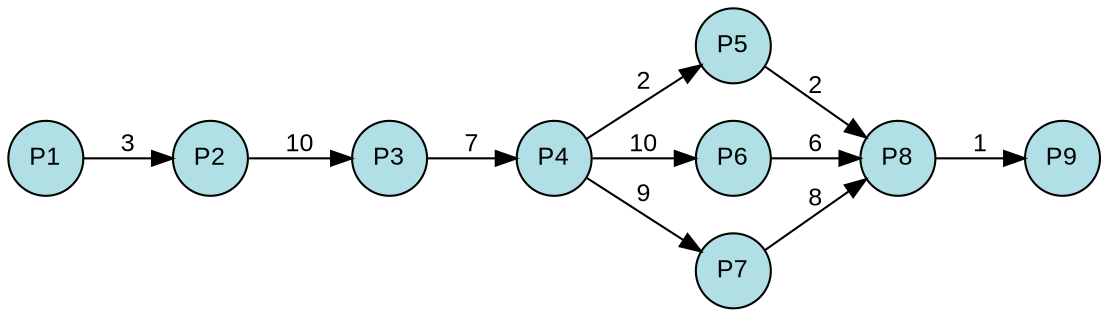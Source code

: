 digraph {
  splines=true;
node [margin=0 fontname=arial fontcolor=black fontsize=12 shape=circle width=0.5 fixedsize=true style=filled fillcolor=powderblue]
  1 [label="P1"]
  2 [label="P2"]
  3 [label="P3"]
  4 [label="P4"]
  5 [label="P5"]
  6 [label="P6"]
  7 [label="P7"]
  8 [label="P8"]
  9 [label="P9"]
rankdir=LR
edge [margin=0 fontname=arial fontcolor=black fontsize=12]
	1 -> 2 [label="3"]
	2 -> 3 [label="10"]
	3 -> 4 [label="7"]
	4 -> 5 [label="2"]
	4 -> 6 [label="10"]
	4 -> 7 [label="9"]
	5 -> 8 [label="2"]
	6 -> 8 [label="6"]
	7 -> 8 [label="8"]
	8 -> 9 [label="1"]
	{rank=same  1 }
	{rank=same  2 }
	{rank=same  3 }
	{rank=same  4 }
	{rank=same  5, 6, 7 }
	{rank=same  8 }
	{rank=same  9 }
} 
